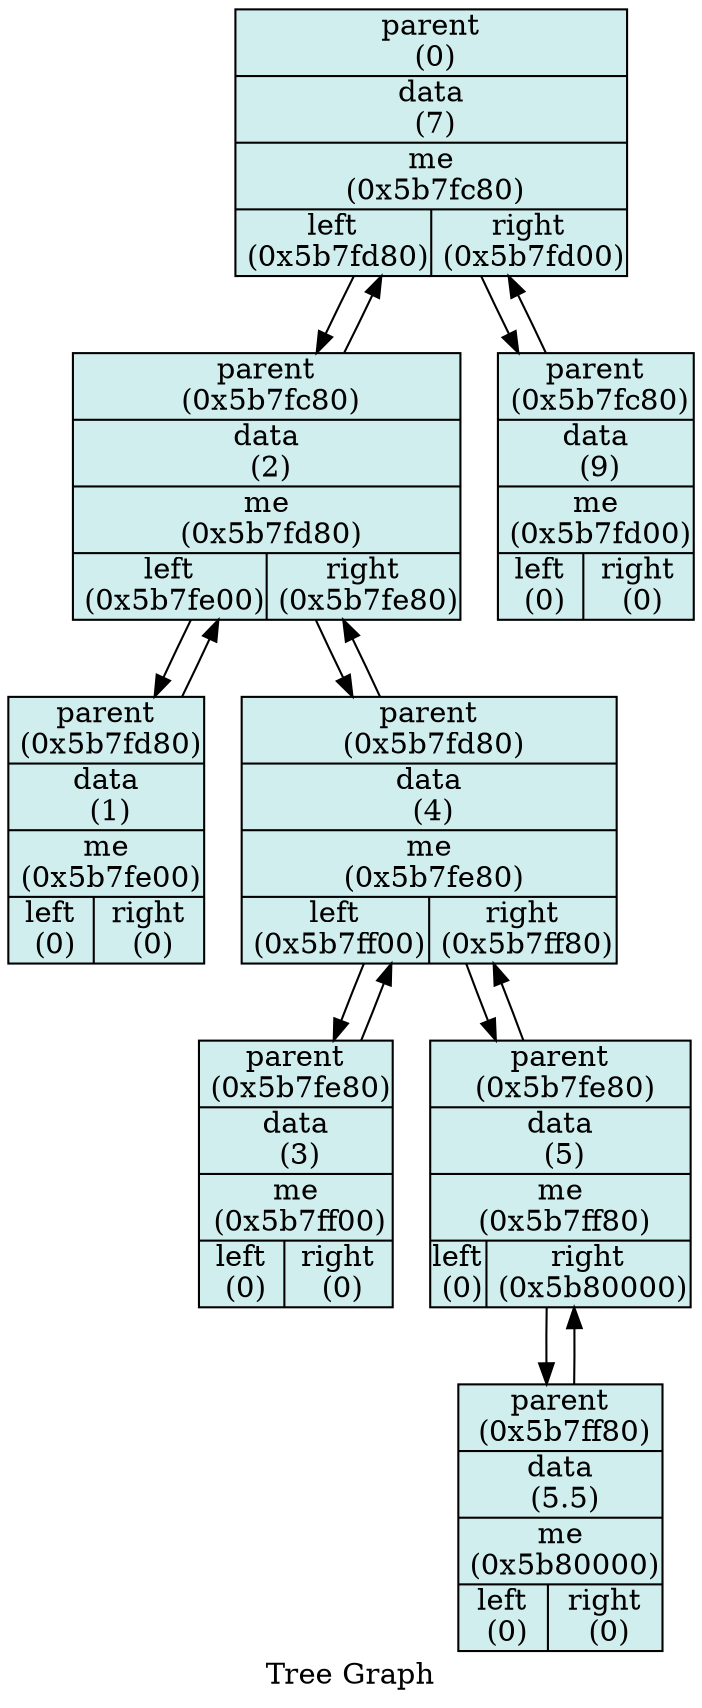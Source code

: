 digraph Tree {

	node [shape = "circle", style = "filled", fillcolor = "red",fontcolor = "#000000", margin = "0.01"];
	rankdir = "TB";

	label = "Tree Graph";

	"0x5b7fc80" [shape = "record", fillcolor="lightcyan2", label = "{ {parent\n (0) } |{data\n (7) } |{me\n (0x5b7fc80) } |{left\n (0x5b7fd80)   |right\n (0x5b7fd00) } }"];
	"0x5b7fc80"->"0x5b7fd80";
	"0x5b7fc80"->"0x5b7fd00";


	"0x5b7fd00" [shape = "record", fillcolor="lightcyan2", label = "{ {parent\n (0x5b7fc80) } |{data\n (9) } |{me\n (0x5b7fd00) } |{left\n (0)   |right\n (0) } }"];
	"0x5b7fd00"->"0x5b7fc80";


	"0x5b7fd80" [shape = "record", fillcolor="lightcyan2", label = "{ {parent\n (0x5b7fc80) } |{data\n (2) } |{me\n (0x5b7fd80) } |{left\n (0x5b7fe00)   |right\n (0x5b7fe80) } }"];
	"0x5b7fd80"->"0x5b7fc80";
	"0x5b7fd80"->"0x5b7fe00";
	"0x5b7fd80"->"0x5b7fe80";


	"0x5b7fe80" [shape = "record", fillcolor="lightcyan2", label = "{ {parent\n (0x5b7fd80) } |{data\n (4) } |{me\n (0x5b7fe80) } |{left\n (0x5b7ff00)   |right\n (0x5b7ff80) } }"];
	"0x5b7fe80"->"0x5b7fd80";
	"0x5b7fe80"->"0x5b7ff00";
	"0x5b7fe80"->"0x5b7ff80";


	"0x5b7ff80" [shape = "record", fillcolor="lightcyan2", label = "{ {parent\n (0x5b7fe80) } |{data\n (5) } |{me\n (0x5b7ff80) } |{left\n (0)   |right\n (0x5b80000) } }"];
	"0x5b7ff80"->"0x5b7fe80";
	"0x5b7ff80"->"0x5b80000";


	"0x5b80000" [shape = "record", fillcolor="lightcyan2", label = "{ {parent\n (0x5b7ff80) } |{data\n (5.5) } |{me\n (0x5b80000) } |{left\n (0)   |right\n (0) } }"];
	"0x5b80000"->"0x5b7ff80";


	"0x5b7ff00" [shape = "record", fillcolor="lightcyan2", label = "{ {parent\n (0x5b7fe80) } |{data\n (3) } |{me\n (0x5b7ff00) } |{left\n (0)   |right\n (0) } }"];
	"0x5b7ff00"->"0x5b7fe80";


	"0x5b7fe00" [shape = "record", fillcolor="lightcyan2", label = "{ {parent\n (0x5b7fd80) } |{data\n (1) } |{me\n (0x5b7fe00) } |{left\n (0)   |right\n (0) } }"];
	"0x5b7fe00"->"0x5b7fd80";


}
